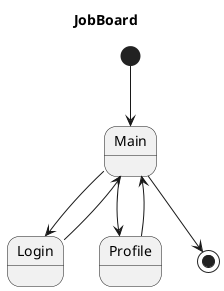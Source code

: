 @startuml

title JobBoard

[*] --> Main

Main --> Login
Main --> Profile

Login --> Main
Profile --> Main

Main --> [*]

@enduml
